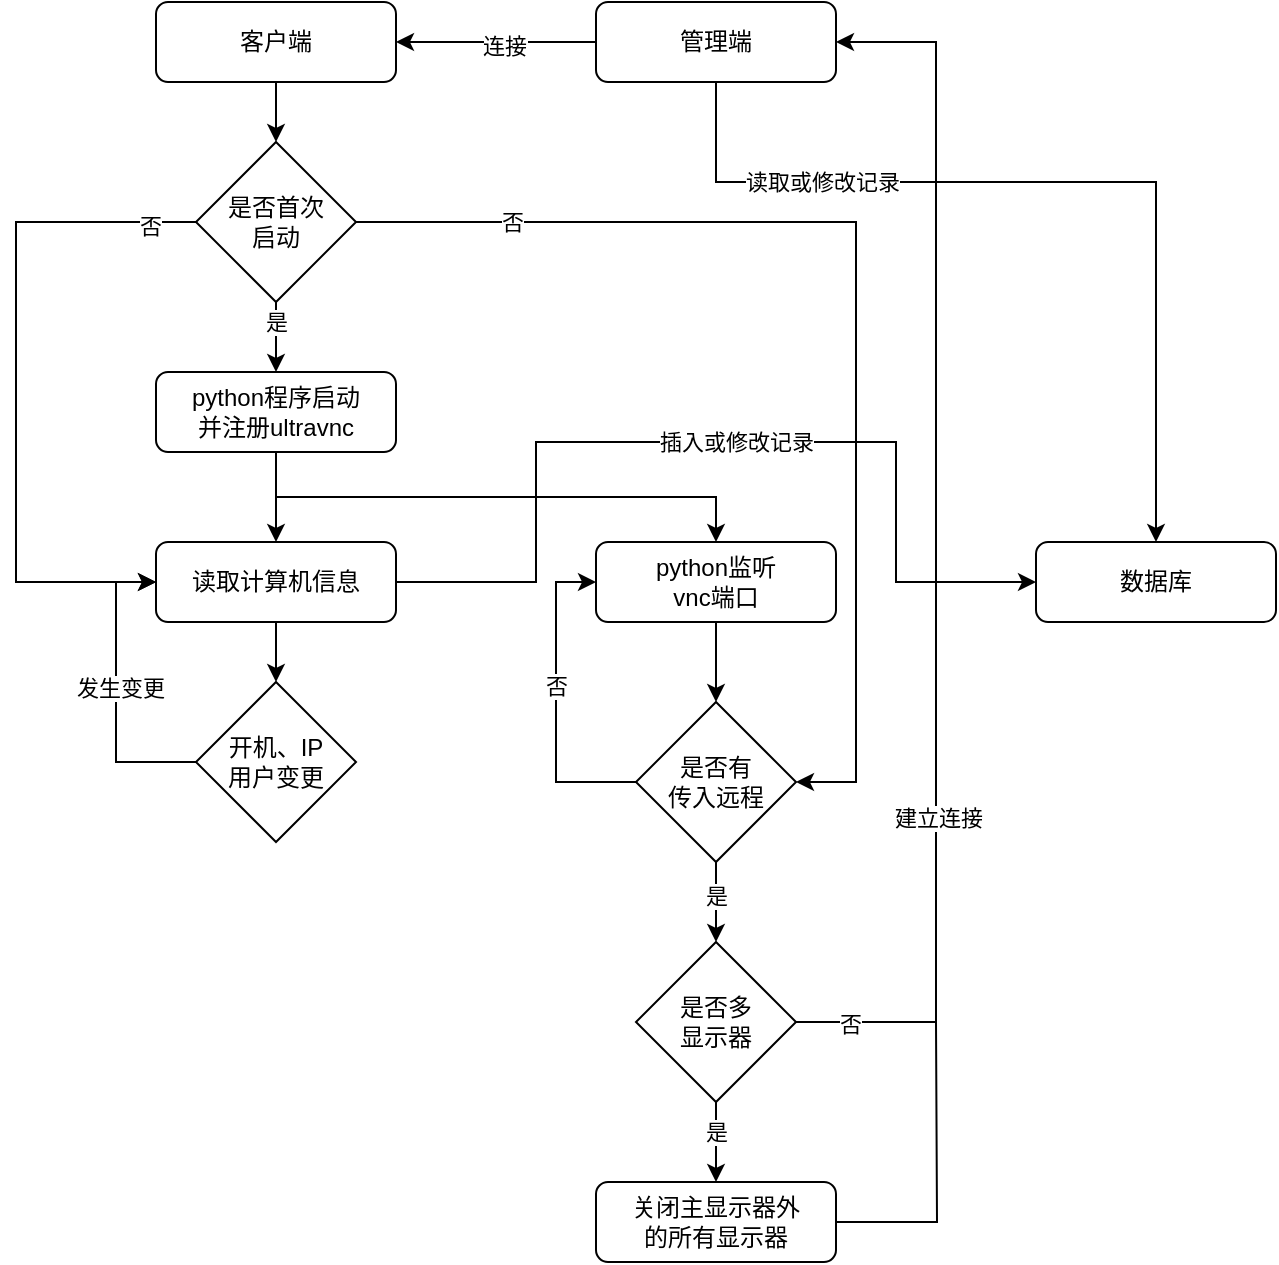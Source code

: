 <mxfile version="26.2.2">
  <diagram id="C5RBs43oDa-KdzZeNtuy" name="Page-1">
    <mxGraphModel dx="1106" dy="899" grid="1" gridSize="10" guides="1" tooltips="1" connect="1" arrows="1" fold="1" page="1" pageScale="1" pageWidth="827" pageHeight="1169" math="0" shadow="0">
      <root>
        <mxCell id="WIyWlLk6GJQsqaUBKTNV-0" />
        <mxCell id="WIyWlLk6GJQsqaUBKTNV-1" parent="WIyWlLk6GJQsqaUBKTNV-0" />
        <mxCell id="ZWC-lObaD7gUzK3qTIQF-6" style="edgeStyle=orthogonalEdgeStyle;rounded=0;orthogonalLoop=1;jettySize=auto;html=1;exitX=0.5;exitY=1;exitDx=0;exitDy=0;entryX=0.5;entryY=0;entryDx=0;entryDy=0;" parent="WIyWlLk6GJQsqaUBKTNV-1" source="WIyWlLk6GJQsqaUBKTNV-3" target="ZWC-lObaD7gUzK3qTIQF-4" edge="1">
          <mxGeometry relative="1" as="geometry" />
        </mxCell>
        <mxCell id="ZWC-lObaD7gUzK3qTIQF-44" style="edgeStyle=orthogonalEdgeStyle;rounded=0;orthogonalLoop=1;jettySize=auto;html=1;exitX=0.5;exitY=1;exitDx=0;exitDy=0;entryX=0.5;entryY=0;entryDx=0;entryDy=0;" parent="WIyWlLk6GJQsqaUBKTNV-1" source="WIyWlLk6GJQsqaUBKTNV-3" target="ZWC-lObaD7gUzK3qTIQF-37" edge="1">
          <mxGeometry relative="1" as="geometry" />
        </mxCell>
        <mxCell id="WIyWlLk6GJQsqaUBKTNV-3" value="python程序启动&lt;div&gt;并注册&lt;span style=&quot;background-color: transparent; color: light-dark(rgb(0, 0, 0), rgb(255, 255, 255));&quot;&gt;ultravnc&lt;/span&gt;&lt;/div&gt;" style="rounded=1;whiteSpace=wrap;html=1;fontSize=12;glass=0;strokeWidth=1;shadow=0;" parent="WIyWlLk6GJQsqaUBKTNV-1" vertex="1">
          <mxGeometry x="100" y="195" width="120" height="40" as="geometry" />
        </mxCell>
        <mxCell id="ZWC-lObaD7gUzK3qTIQF-60" style="edgeStyle=orthogonalEdgeStyle;rounded=0;orthogonalLoop=1;jettySize=auto;html=1;exitX=0.5;exitY=1;exitDx=0;exitDy=0;entryX=0.5;entryY=0;entryDx=0;entryDy=0;" parent="WIyWlLk6GJQsqaUBKTNV-1" source="ZWC-lObaD7gUzK3qTIQF-0" target="ZWC-lObaD7gUzK3qTIQF-59" edge="1">
          <mxGeometry relative="1" as="geometry" />
        </mxCell>
        <mxCell id="ZWC-lObaD7gUzK3qTIQF-0" value="客户端" style="rounded=1;whiteSpace=wrap;html=1;" parent="WIyWlLk6GJQsqaUBKTNV-1" vertex="1">
          <mxGeometry x="100" y="10" width="120" height="40" as="geometry" />
        </mxCell>
        <mxCell id="ZWC-lObaD7gUzK3qTIQF-61" value="" style="edgeStyle=orthogonalEdgeStyle;rounded=0;orthogonalLoop=1;jettySize=auto;html=1;" parent="WIyWlLk6GJQsqaUBKTNV-1" source="ZWC-lObaD7gUzK3qTIQF-2" target="ZWC-lObaD7gUzK3qTIQF-0" edge="1">
          <mxGeometry relative="1" as="geometry" />
        </mxCell>
        <mxCell id="ZWC-lObaD7gUzK3qTIQF-67" value="连接" style="edgeLabel;html=1;align=center;verticalAlign=middle;resizable=0;points=[];" parent="ZWC-lObaD7gUzK3qTIQF-61" vertex="1" connectable="0">
          <mxGeometry x="-0.08" y="2" relative="1" as="geometry">
            <mxPoint as="offset" />
          </mxGeometry>
        </mxCell>
        <mxCell id="ZWC-lObaD7gUzK3qTIQF-72" style="edgeStyle=orthogonalEdgeStyle;rounded=0;orthogonalLoop=1;jettySize=auto;html=1;exitX=0.5;exitY=1;exitDx=0;exitDy=0;entryX=0.5;entryY=0;entryDx=0;entryDy=0;" parent="WIyWlLk6GJQsqaUBKTNV-1" source="ZWC-lObaD7gUzK3qTIQF-2" target="ZWC-lObaD7gUzK3qTIQF-3" edge="1">
          <mxGeometry relative="1" as="geometry">
            <Array as="points">
              <mxPoint x="380" y="100" />
              <mxPoint x="600" y="100" />
            </Array>
          </mxGeometry>
        </mxCell>
        <mxCell id="ZWC-lObaD7gUzK3qTIQF-74" value="读取或修改记录" style="edgeLabel;html=1;align=center;verticalAlign=middle;resizable=0;points=[];" parent="ZWC-lObaD7gUzK3qTIQF-72" vertex="1" connectable="0">
          <mxGeometry x="-0.545" relative="1" as="geometry">
            <mxPoint as="offset" />
          </mxGeometry>
        </mxCell>
        <mxCell id="ZWC-lObaD7gUzK3qTIQF-2" value="管理端" style="rounded=1;whiteSpace=wrap;html=1;" parent="WIyWlLk6GJQsqaUBKTNV-1" vertex="1">
          <mxGeometry x="320" y="10" width="120" height="40" as="geometry" />
        </mxCell>
        <mxCell id="ZWC-lObaD7gUzK3qTIQF-48" style="edgeStyle=orthogonalEdgeStyle;rounded=0;orthogonalLoop=1;jettySize=auto;html=1;exitX=1;exitY=0.5;exitDx=0;exitDy=0;entryX=0;entryY=0.5;entryDx=0;entryDy=0;" parent="WIyWlLk6GJQsqaUBKTNV-1" source="ZWC-lObaD7gUzK3qTIQF-4" target="ZWC-lObaD7gUzK3qTIQF-3" edge="1">
          <mxGeometry relative="1" as="geometry">
            <mxPoint x="290" y="300" as="sourcePoint" />
            <Array as="points">
              <mxPoint x="290" y="300" />
              <mxPoint x="290" y="230" />
              <mxPoint x="470" y="230" />
              <mxPoint x="470" y="300" />
            </Array>
          </mxGeometry>
        </mxCell>
        <mxCell id="ZWC-lObaD7gUzK3qTIQF-56" value="插入或修改记录" style="edgeLabel;html=1;align=center;verticalAlign=middle;resizable=0;points=[];" parent="ZWC-lObaD7gUzK3qTIQF-48" vertex="1" connectable="0">
          <mxGeometry x="-0.072" y="3" relative="1" as="geometry">
            <mxPoint x="26" y="3" as="offset" />
          </mxGeometry>
        </mxCell>
        <mxCell id="ZWC-lObaD7gUzK3qTIQF-3" value="数据库" style="rounded=1;whiteSpace=wrap;html=1;" parent="WIyWlLk6GJQsqaUBKTNV-1" vertex="1">
          <mxGeometry x="540" y="280" width="120" height="40" as="geometry" />
        </mxCell>
        <mxCell id="ZWC-lObaD7gUzK3qTIQF-21" style="edgeStyle=orthogonalEdgeStyle;rounded=0;orthogonalLoop=1;jettySize=auto;html=1;exitX=0.5;exitY=1;exitDx=0;exitDy=0;entryX=0.5;entryY=0;entryDx=0;entryDy=0;" parent="WIyWlLk6GJQsqaUBKTNV-1" source="ZWC-lObaD7gUzK3qTIQF-4" target="ZWC-lObaD7gUzK3qTIQF-20" edge="1">
          <mxGeometry relative="1" as="geometry" />
        </mxCell>
        <mxCell id="ZWC-lObaD7gUzK3qTIQF-4" value="读取计算机信息" style="rounded=1;whiteSpace=wrap;html=1;" parent="WIyWlLk6GJQsqaUBKTNV-1" vertex="1">
          <mxGeometry x="100" y="280" width="120" height="40" as="geometry" />
        </mxCell>
        <mxCell id="ZWC-lObaD7gUzK3qTIQF-23" style="edgeStyle=orthogonalEdgeStyle;rounded=0;orthogonalLoop=1;jettySize=auto;html=1;exitX=0;exitY=0.5;exitDx=0;exitDy=0;entryX=0;entryY=0.5;entryDx=0;entryDy=0;" parent="WIyWlLk6GJQsqaUBKTNV-1" source="ZWC-lObaD7gUzK3qTIQF-20" target="ZWC-lObaD7gUzK3qTIQF-4" edge="1">
          <mxGeometry relative="1" as="geometry" />
        </mxCell>
        <mxCell id="ZWC-lObaD7gUzK3qTIQF-24" value="发生变更" style="edgeLabel;html=1;align=center;verticalAlign=middle;resizable=0;points=[];" parent="ZWC-lObaD7gUzK3qTIQF-23" vertex="1" connectable="0">
          <mxGeometry x="0.035" y="-2" relative="1" as="geometry">
            <mxPoint as="offset" />
          </mxGeometry>
        </mxCell>
        <mxCell id="ZWC-lObaD7gUzK3qTIQF-20" value="开机、IP&lt;div&gt;用户变更&lt;/div&gt;" style="rhombus;whiteSpace=wrap;html=1;" parent="WIyWlLk6GJQsqaUBKTNV-1" vertex="1">
          <mxGeometry x="120" y="350" width="80" height="80" as="geometry" />
        </mxCell>
        <mxCell id="ZWC-lObaD7gUzK3qTIQF-36" style="edgeStyle=orthogonalEdgeStyle;rounded=0;orthogonalLoop=1;jettySize=auto;html=1;exitX=0.5;exitY=1;exitDx=0;exitDy=0;entryX=0.5;entryY=0;entryDx=0;entryDy=0;" parent="WIyWlLk6GJQsqaUBKTNV-1" source="ZWC-lObaD7gUzK3qTIQF-37" target="ZWC-lObaD7gUzK3qTIQF-42" edge="1">
          <mxGeometry relative="1" as="geometry" />
        </mxCell>
        <mxCell id="ZWC-lObaD7gUzK3qTIQF-37" value="python监听&lt;div&gt;vnc端口&lt;/div&gt;" style="rounded=1;whiteSpace=wrap;html=1;" parent="WIyWlLk6GJQsqaUBKTNV-1" vertex="1">
          <mxGeometry x="320" y="280" width="120" height="40" as="geometry" />
        </mxCell>
        <mxCell id="ZWC-lObaD7gUzK3qTIQF-38" style="edgeStyle=orthogonalEdgeStyle;rounded=0;orthogonalLoop=1;jettySize=auto;html=1;exitX=0;exitY=0.5;exitDx=0;exitDy=0;entryX=0;entryY=0.5;entryDx=0;entryDy=0;" parent="WIyWlLk6GJQsqaUBKTNV-1" source="ZWC-lObaD7gUzK3qTIQF-42" target="ZWC-lObaD7gUzK3qTIQF-37" edge="1">
          <mxGeometry relative="1" as="geometry" />
        </mxCell>
        <mxCell id="ZWC-lObaD7gUzK3qTIQF-39" value="否" style="edgeLabel;html=1;align=center;verticalAlign=middle;resizable=0;points=[];" parent="ZWC-lObaD7gUzK3qTIQF-38" vertex="1" connectable="0">
          <mxGeometry x="0.107" relative="1" as="geometry">
            <mxPoint as="offset" />
          </mxGeometry>
        </mxCell>
        <mxCell id="ZWC-lObaD7gUzK3qTIQF-40" style="edgeStyle=orthogonalEdgeStyle;rounded=0;orthogonalLoop=1;jettySize=auto;html=1;exitX=0.5;exitY=1;exitDx=0;exitDy=0;entryX=0.5;entryY=0;entryDx=0;entryDy=0;" parent="WIyWlLk6GJQsqaUBKTNV-1" source="ZWC-lObaD7gUzK3qTIQF-42" target="ZWC-lObaD7gUzK3qTIQF-43" edge="1">
          <mxGeometry relative="1" as="geometry" />
        </mxCell>
        <mxCell id="ZWC-lObaD7gUzK3qTIQF-41" value="是" style="edgeLabel;html=1;align=center;verticalAlign=middle;resizable=0;points=[];" parent="ZWC-lObaD7gUzK3qTIQF-40" vertex="1" connectable="0">
          <mxGeometry x="-0.183" y="3" relative="1" as="geometry">
            <mxPoint x="-3" as="offset" />
          </mxGeometry>
        </mxCell>
        <mxCell id="ZWC-lObaD7gUzK3qTIQF-42" value="是否有&lt;div&gt;传入远程&lt;/div&gt;" style="rhombus;whiteSpace=wrap;html=1;" parent="WIyWlLk6GJQsqaUBKTNV-1" vertex="1">
          <mxGeometry x="340" y="360" width="80" height="80" as="geometry" />
        </mxCell>
        <mxCell id="ZWC-lObaD7gUzK3qTIQF-51" style="edgeStyle=orthogonalEdgeStyle;rounded=0;orthogonalLoop=1;jettySize=auto;html=1;exitX=0.5;exitY=1;exitDx=0;exitDy=0;entryX=0.5;entryY=0;entryDx=0;entryDy=0;" parent="WIyWlLk6GJQsqaUBKTNV-1" source="ZWC-lObaD7gUzK3qTIQF-43" target="ZWC-lObaD7gUzK3qTIQF-50" edge="1">
          <mxGeometry relative="1" as="geometry" />
        </mxCell>
        <mxCell id="ZWC-lObaD7gUzK3qTIQF-52" value="是" style="edgeLabel;html=1;align=center;verticalAlign=middle;resizable=0;points=[];" parent="ZWC-lObaD7gUzK3qTIQF-51" vertex="1" connectable="0">
          <mxGeometry x="-0.286" y="-1" relative="1" as="geometry">
            <mxPoint x="1" as="offset" />
          </mxGeometry>
        </mxCell>
        <mxCell id="ZWC-lObaD7gUzK3qTIQF-68" style="edgeStyle=orthogonalEdgeStyle;rounded=0;orthogonalLoop=1;jettySize=auto;html=1;exitX=1;exitY=0.5;exitDx=0;exitDy=0;entryX=1;entryY=0.5;entryDx=0;entryDy=0;" parent="WIyWlLk6GJQsqaUBKTNV-1" source="ZWC-lObaD7gUzK3qTIQF-43" target="ZWC-lObaD7gUzK3qTIQF-2" edge="1">
          <mxGeometry relative="1" as="geometry">
            <Array as="points">
              <mxPoint x="490" y="520" />
              <mxPoint x="490" y="30" />
            </Array>
          </mxGeometry>
        </mxCell>
        <mxCell id="ZWC-lObaD7gUzK3qTIQF-70" value="建立连接" style="edgeLabel;html=1;align=center;verticalAlign=middle;resizable=0;points=[];" parent="ZWC-lObaD7gUzK3qTIQF-68" vertex="1" connectable="0">
          <mxGeometry x="-0.436" y="-1" relative="1" as="geometry">
            <mxPoint as="offset" />
          </mxGeometry>
        </mxCell>
        <mxCell id="ZWC-lObaD7gUzK3qTIQF-71" value="否" style="edgeLabel;html=1;align=center;verticalAlign=middle;resizable=0;points=[];" parent="ZWC-lObaD7gUzK3qTIQF-68" vertex="1" connectable="0">
          <mxGeometry x="-0.911" y="-1" relative="1" as="geometry">
            <mxPoint as="offset" />
          </mxGeometry>
        </mxCell>
        <mxCell id="ZWC-lObaD7gUzK3qTIQF-43" value="是否多&lt;div&gt;显示器&lt;/div&gt;" style="rhombus;whiteSpace=wrap;html=1;" parent="WIyWlLk6GJQsqaUBKTNV-1" vertex="1">
          <mxGeometry x="340" y="480" width="80" height="80" as="geometry" />
        </mxCell>
        <mxCell id="ZWC-lObaD7gUzK3qTIQF-69" style="edgeStyle=orthogonalEdgeStyle;rounded=0;orthogonalLoop=1;jettySize=auto;html=1;exitX=1;exitY=0.5;exitDx=0;exitDy=0;endArrow=none;startFill=0;" parent="WIyWlLk6GJQsqaUBKTNV-1" source="ZWC-lObaD7gUzK3qTIQF-50" edge="1">
          <mxGeometry relative="1" as="geometry">
            <mxPoint x="490" y="520" as="targetPoint" />
          </mxGeometry>
        </mxCell>
        <mxCell id="ZWC-lObaD7gUzK3qTIQF-50" value="关闭主显示器外&lt;div&gt;的所有显示器&lt;/div&gt;" style="rounded=1;whiteSpace=wrap;html=1;" parent="WIyWlLk6GJQsqaUBKTNV-1" vertex="1">
          <mxGeometry x="320" y="600" width="120" height="40" as="geometry" />
        </mxCell>
        <mxCell id="ZWC-lObaD7gUzK3qTIQF-63" style="edgeStyle=orthogonalEdgeStyle;rounded=0;orthogonalLoop=1;jettySize=auto;html=1;exitX=0.5;exitY=1;exitDx=0;exitDy=0;entryX=0.5;entryY=0;entryDx=0;entryDy=0;" parent="WIyWlLk6GJQsqaUBKTNV-1" source="ZWC-lObaD7gUzK3qTIQF-59" target="WIyWlLk6GJQsqaUBKTNV-3" edge="1">
          <mxGeometry relative="1" as="geometry" />
        </mxCell>
        <mxCell id="ZWC-lObaD7gUzK3qTIQF-65" value="是" style="edgeLabel;html=1;align=center;verticalAlign=middle;resizable=0;points=[];" parent="ZWC-lObaD7gUzK3qTIQF-63" vertex="1" connectable="0">
          <mxGeometry x="-0.554" relative="1" as="geometry">
            <mxPoint y="2" as="offset" />
          </mxGeometry>
        </mxCell>
        <mxCell id="ZWC-lObaD7gUzK3qTIQF-64" style="edgeStyle=orthogonalEdgeStyle;rounded=0;orthogonalLoop=1;jettySize=auto;html=1;exitX=1;exitY=0.5;exitDx=0;exitDy=0;entryX=1;entryY=0.5;entryDx=0;entryDy=0;" parent="WIyWlLk6GJQsqaUBKTNV-1" source="ZWC-lObaD7gUzK3qTIQF-59" target="ZWC-lObaD7gUzK3qTIQF-42" edge="1">
          <mxGeometry relative="1" as="geometry">
            <mxPoint x="380" y="250" as="targetPoint" />
            <Array as="points">
              <mxPoint x="450" y="120" />
              <mxPoint x="450" y="400" />
            </Array>
          </mxGeometry>
        </mxCell>
        <mxCell id="ZWC-lObaD7gUzK3qTIQF-66" value="否" style="edgeLabel;html=1;align=center;verticalAlign=middle;resizable=0;points=[];" parent="ZWC-lObaD7gUzK3qTIQF-64" vertex="1" connectable="0">
          <mxGeometry x="-0.662" y="-1" relative="1" as="geometry">
            <mxPoint x="-17" y="-1" as="offset" />
          </mxGeometry>
        </mxCell>
        <mxCell id="OJwPHnIUEMwVxPTjnj-7-0" style="edgeStyle=orthogonalEdgeStyle;rounded=0;orthogonalLoop=1;jettySize=auto;html=1;exitX=0;exitY=0.5;exitDx=0;exitDy=0;entryX=0;entryY=0.5;entryDx=0;entryDy=0;" edge="1" parent="WIyWlLk6GJQsqaUBKTNV-1" source="ZWC-lObaD7gUzK3qTIQF-59" target="ZWC-lObaD7gUzK3qTIQF-4">
          <mxGeometry relative="1" as="geometry">
            <mxPoint x="40" y="480" as="targetPoint" />
            <Array as="points">
              <mxPoint x="30" y="120" />
              <mxPoint x="30" y="300" />
            </Array>
          </mxGeometry>
        </mxCell>
        <mxCell id="OJwPHnIUEMwVxPTjnj-7-3" value="否" style="edgeLabel;html=1;align=center;verticalAlign=middle;resizable=0;points=[];" vertex="1" connectable="0" parent="OJwPHnIUEMwVxPTjnj-7-0">
          <mxGeometry x="-0.865" y="2" relative="1" as="geometry">
            <mxPoint as="offset" />
          </mxGeometry>
        </mxCell>
        <mxCell id="ZWC-lObaD7gUzK3qTIQF-59" value="是否首次&lt;div&gt;启动&lt;/div&gt;" style="rhombus;whiteSpace=wrap;html=1;" parent="WIyWlLk6GJQsqaUBKTNV-1" vertex="1">
          <mxGeometry x="120" y="80" width="80" height="80" as="geometry" />
        </mxCell>
      </root>
    </mxGraphModel>
  </diagram>
</mxfile>
